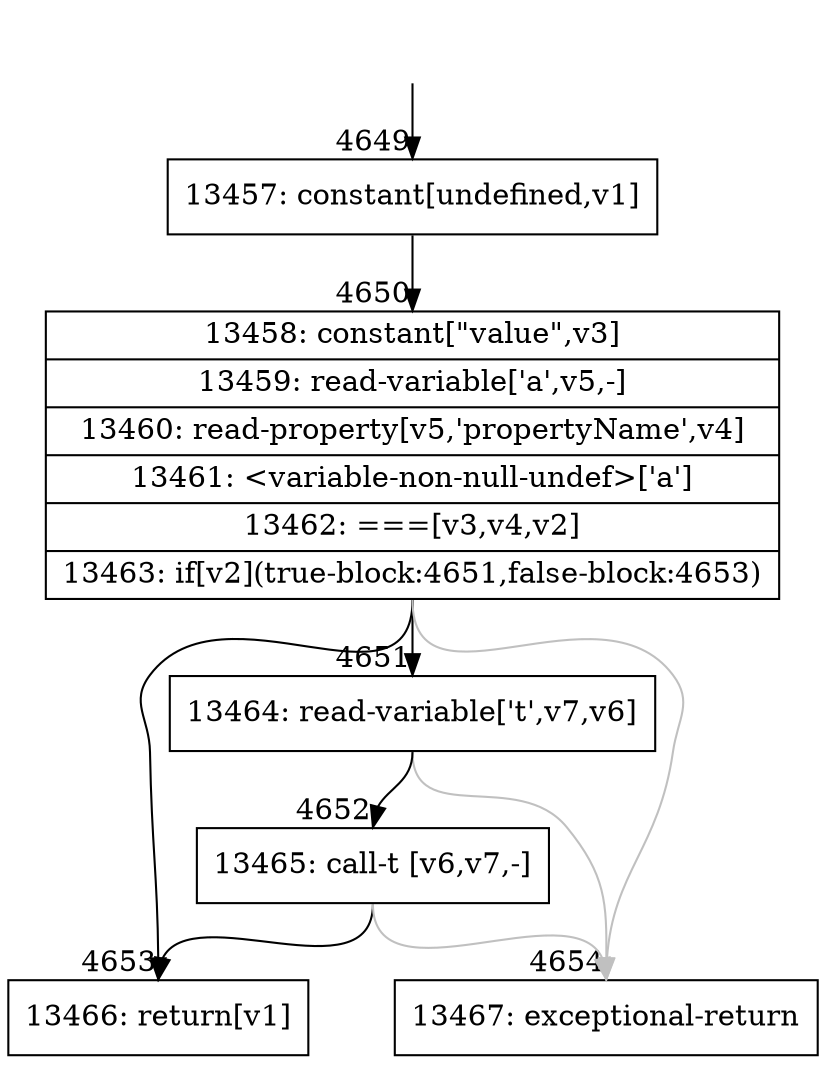 digraph {
rankdir="TD"
BB_entry390[shape=none,label=""];
BB_entry390 -> BB4649 [tailport=s, headport=n, headlabel="    4649"]
BB4649 [shape=record label="{13457: constant[undefined,v1]}" ] 
BB4649 -> BB4650 [tailport=s, headport=n, headlabel="      4650"]
BB4650 [shape=record label="{13458: constant[\"value\",v3]|13459: read-variable['a',v5,-]|13460: read-property[v5,'propertyName',v4]|13461: \<variable-non-null-undef\>['a']|13462: ===[v3,v4,v2]|13463: if[v2](true-block:4651,false-block:4653)}" ] 
BB4650 -> BB4653 [tailport=s, headport=n, headlabel="      4653"]
BB4650 -> BB4651 [tailport=s, headport=n, headlabel="      4651"]
BB4650 -> BB4654 [tailport=s, headport=n, color=gray, headlabel="      4654"]
BB4651 [shape=record label="{13464: read-variable['t',v7,v6]}" ] 
BB4651 -> BB4652 [tailport=s, headport=n, headlabel="      4652"]
BB4651 -> BB4654 [tailport=s, headport=n, color=gray]
BB4652 [shape=record label="{13465: call-t [v6,v7,-]}" ] 
BB4652 -> BB4653 [tailport=s, headport=n]
BB4652 -> BB4654 [tailport=s, headport=n, color=gray]
BB4653 [shape=record label="{13466: return[v1]}" ] 
BB4654 [shape=record label="{13467: exceptional-return}" ] 
}

